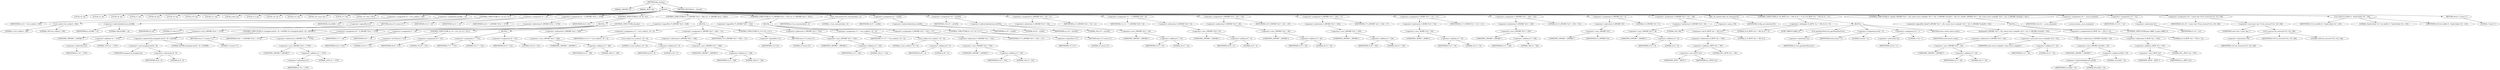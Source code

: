 digraph tftp_connect {  
"1000116" [label = "(METHOD,tftp_connect)" ]
"1000117" [label = "(PARAM,_DWORD *a1)" ]
"1000118" [label = "(PARAM,_BYTE *a2)" ]
"1000119" [label = "(BLOCK,,)" ]
"1000120" [label = "(LOCAL,v4: int)" ]
"1000121" [label = "(LOCAL,v5: int)" ]
"1000122" [label = "(LOCAL,v6: int)" ]
"1000123" [label = "(LOCAL,v7: int)" ]
"1000124" [label = "(LOCAL,v8: int)" ]
"1000125" [label = "(LOCAL,v9: int)" ]
"1000126" [label = "(LOCAL,v10: int)" ]
"1000127" [label = "(LOCAL,v11: int)" ]
"1000128" [label = "(LOCAL,result: int)" ]
"1000129" [label = "(LOCAL,v13: int)" ]
"1000130" [label = "(LOCAL,v14: int *)" ]
"1000131" [label = "(LOCAL,v15: int)" ]
"1000132" [label = "(LOCAL,v16: const char *)" ]
"1000133" [label = "(LOCAL,v17: int)" ]
"1000134" [label = "(LOCAL,v18: char [ 128 ])" ]
"1000135" [label = "(<operator>.assignment,v4 = Curl_ccalloc(1, 336))" ]
"1000136" [label = "(IDENTIFIER,v4,v4 = Curl_ccalloc(1, 336))" ]
"1000137" [label = "(Curl_ccalloc,Curl_ccalloc(1, 336))" ]
"1000138" [label = "(LITERAL,1,Curl_ccalloc(1, 336))" ]
"1000139" [label = "(LITERAL,336,Curl_ccalloc(1, 336))" ]
"1000140" [label = "(<operator>.assignment,a1[188] = v4)" ]
"1000141" [label = "(<operator>.indirectIndexAccess,a1[188])" ]
"1000142" [label = "(IDENTIFIER,a1,a1[188] = v4)" ]
"1000143" [label = "(LITERAL,188,a1[188] = v4)" ]
"1000144" [label = "(IDENTIFIER,v4,a1[188] = v4)" ]
"1000145" [label = "(CONTROL_STRUCTURE,if ( !v4 ),if ( !v4 ))" ]
"1000146" [label = "(<operator>.logicalNot,!v4)" ]
"1000147" [label = "(IDENTIFIER,v4,!v4)" ]
"1000148" [label = "(RETURN,return 27;,return 27;)" ]
"1000149" [label = "(LITERAL,27,return 27;)" ]
"1000150" [label = "(<operator>.assignment,v5 = v4)" ]
"1000151" [label = "(IDENTIFIER,v5,v5 = v4)" ]
"1000152" [label = "(IDENTIFIER,v4,v5 = v4)" ]
"1000153" [label = "(<operator>.assignment,v6 = *(_DWORD *)(*a1 + 1576))" ]
"1000154" [label = "(IDENTIFIER,v6,v6 = *(_DWORD *)(*a1 + 1576))" ]
"1000155" [label = "(<operator>.indirection,*(_DWORD *)(*a1 + 1576))" ]
"1000156" [label = "(<operator>.cast,(_DWORD *)(*a1 + 1576))" ]
"1000157" [label = "(UNKNOWN,_DWORD *,_DWORD *)" ]
"1000158" [label = "(<operator>.addition,*a1 + 1576)" ]
"1000159" [label = "(<operator>.indirection,*a1)" ]
"1000160" [label = "(IDENTIFIER,a1,*a1 + 1576)" ]
"1000161" [label = "(LITERAL,1576,*a1 + 1576)" ]
"1000162" [label = "(CONTROL_STRUCTURE,if ( v6 ),if ( v6 ))" ]
"1000163" [label = "(IDENTIFIER,v6,if ( v6 ))" ]
"1000164" [label = "(BLOCK,,)" ]
"1000165" [label = "(CONTROL_STRUCTURE,if ( (unsigned int)(v6 - 8) > 0xFFB0 ),if ( (unsigned int)(v6 - 8) > 0xFFB0 ))" ]
"1000166" [label = "(<operator>.greaterThan,(unsigned int)(v6 - 8) > 0xFFB0)" ]
"1000167" [label = "(<operator>.cast,(unsigned int)(v6 - 8))" ]
"1000168" [label = "(UNKNOWN,unsigned int,unsigned int)" ]
"1000169" [label = "(<operator>.subtraction,v6 - 8)" ]
"1000170" [label = "(IDENTIFIER,v6,v6 - 8)" ]
"1000171" [label = "(LITERAL,8,v6 - 8)" ]
"1000172" [label = "(LITERAL,0xFFB0,(unsigned int)(v6 - 8) > 0xFFB0)" ]
"1000173" [label = "(RETURN,return 71;,return 71;)" ]
"1000174" [label = "(LITERAL,71,return 71;)" ]
"1000175" [label = "(<operator>.assignment,v8 = *(_DWORD *)(*a1 + 1576))" ]
"1000176" [label = "(IDENTIFIER,v8,v8 = *(_DWORD *)(*a1 + 1576))" ]
"1000177" [label = "(<operator>.indirection,*(_DWORD *)(*a1 + 1576))" ]
"1000178" [label = "(<operator>.cast,(_DWORD *)(*a1 + 1576))" ]
"1000179" [label = "(UNKNOWN,_DWORD *,_DWORD *)" ]
"1000180" [label = "(<operator>.addition,*a1 + 1576)" ]
"1000181" [label = "(<operator>.indirection,*a1)" ]
"1000182" [label = "(IDENTIFIER,a1,*a1 + 1576)" ]
"1000183" [label = "(LITERAL,1576,*a1 + 1576)" ]
"1000184" [label = "(<operator>.assignment,v7 = v8)" ]
"1000185" [label = "(IDENTIFIER,v7,v7 = v8)" ]
"1000186" [label = "(IDENTIFIER,v8,v7 = v8)" ]
"1000187" [label = "(CONTROL_STRUCTURE,if ( v6 < 512 ),if ( v6 < 512 ))" ]
"1000188" [label = "(<operator>.lessThan,v6 < 512)" ]
"1000189" [label = "(IDENTIFIER,v6,v6 < 512)" ]
"1000190" [label = "(LITERAL,512,v6 < 512)" ]
"1000191" [label = "(<operator>.assignment,v8 = 512)" ]
"1000192" [label = "(IDENTIFIER,v8,v8 = 512)" ]
"1000193" [label = "(LITERAL,512,v8 = 512)" ]
"1000194" [label = "(CONTROL_STRUCTURE,else,else)" ]
"1000195" [label = "(BLOCK,,)" ]
"1000196" [label = "(<operator>.assignment,v7 = 512)" ]
"1000197" [label = "(IDENTIFIER,v7,v7 = 512)" ]
"1000198" [label = "(LITERAL,512,v7 = 512)" ]
"1000199" [label = "(<operator>.assignment,v8 = 512)" ]
"1000200" [label = "(IDENTIFIER,v8,v8 = 512)" ]
"1000201" [label = "(LITERAL,512,v8 = 512)" ]
"1000202" [label = "(CONTROL_STRUCTURE,if ( !*(_DWORD *)(v4 + 328) ),if ( !*(_DWORD *)(v4 + 328) ))" ]
"1000203" [label = "(<operator>.logicalNot,!*(_DWORD *)(v4 + 328))" ]
"1000204" [label = "(<operator>.indirection,*(_DWORD *)(v4 + 328))" ]
"1000205" [label = "(<operator>.cast,(_DWORD *)(v4 + 328))" ]
"1000206" [label = "(UNKNOWN,_DWORD *,_DWORD *)" ]
"1000207" [label = "(<operator>.addition,v4 + 328)" ]
"1000208" [label = "(IDENTIFIER,v4,v4 + 328)" ]
"1000209" [label = "(LITERAL,328,v4 + 328)" ]
"1000210" [label = "(BLOCK,,)" ]
"1000211" [label = "(<operator>.assignment,v13 = Curl_ccalloc(1, v8 + 4))" ]
"1000212" [label = "(IDENTIFIER,v13,v13 = Curl_ccalloc(1, v8 + 4))" ]
"1000213" [label = "(Curl_ccalloc,Curl_ccalloc(1, v8 + 4))" ]
"1000214" [label = "(LITERAL,1,Curl_ccalloc(1, v8 + 4))" ]
"1000215" [label = "(<operator>.addition,v8 + 4)" ]
"1000216" [label = "(IDENTIFIER,v8,v8 + 4)" ]
"1000217" [label = "(LITERAL,4,v8 + 4)" ]
"1000218" [label = "(<operator>.assignment,*(_DWORD *)(v5 + 328) = v13)" ]
"1000219" [label = "(<operator>.indirection,*(_DWORD *)(v5 + 328))" ]
"1000220" [label = "(<operator>.cast,(_DWORD *)(v5 + 328))" ]
"1000221" [label = "(UNKNOWN,_DWORD *,_DWORD *)" ]
"1000222" [label = "(<operator>.addition,v5 + 328)" ]
"1000223" [label = "(IDENTIFIER,v5,v5 + 328)" ]
"1000224" [label = "(LITERAL,328,v5 + 328)" ]
"1000225" [label = "(IDENTIFIER,v13,*(_DWORD *)(v5 + 328) = v13)" ]
"1000226" [label = "(CONTROL_STRUCTURE,if ( !v13 ),if ( !v13 ))" ]
"1000227" [label = "(<operator>.logicalNot,!v13)" ]
"1000228" [label = "(IDENTIFIER,v13,!v13)" ]
"1000229" [label = "(RETURN,return 27;,return 27;)" ]
"1000230" [label = "(LITERAL,27,return 27;)" ]
"1000231" [label = "(CONTROL_STRUCTURE,if ( !*(_DWORD *)(v5 + 332) ),if ( !*(_DWORD *)(v5 + 332) ))" ]
"1000232" [label = "(<operator>.logicalNot,!*(_DWORD *)(v5 + 332))" ]
"1000233" [label = "(<operator>.indirection,*(_DWORD *)(v5 + 332))" ]
"1000234" [label = "(<operator>.cast,(_DWORD *)(v5 + 332))" ]
"1000235" [label = "(UNKNOWN,_DWORD *,_DWORD *)" ]
"1000236" [label = "(<operator>.addition,v5 + 332)" ]
"1000237" [label = "(IDENTIFIER,v5,v5 + 332)" ]
"1000238" [label = "(LITERAL,332,v5 + 332)" ]
"1000239" [label = "(BLOCK,,)" ]
"1000240" [label = "(<operator>.assignment,v17 = Curl_ccalloc(1, v8 + 4))" ]
"1000241" [label = "(IDENTIFIER,v17,v17 = Curl_ccalloc(1, v8 + 4))" ]
"1000242" [label = "(Curl_ccalloc,Curl_ccalloc(1, v8 + 4))" ]
"1000243" [label = "(LITERAL,1,Curl_ccalloc(1, v8 + 4))" ]
"1000244" [label = "(<operator>.addition,v8 + 4)" ]
"1000245" [label = "(IDENTIFIER,v8,v8 + 4)" ]
"1000246" [label = "(LITERAL,4,v8 + 4)" ]
"1000247" [label = "(<operator>.assignment,*(_DWORD *)(v5 + 332) = v17)" ]
"1000248" [label = "(<operator>.indirection,*(_DWORD *)(v5 + 332))" ]
"1000249" [label = "(<operator>.cast,(_DWORD *)(v5 + 332))" ]
"1000250" [label = "(UNKNOWN,_DWORD *,_DWORD *)" ]
"1000251" [label = "(<operator>.addition,v5 + 332)" ]
"1000252" [label = "(IDENTIFIER,v5,v5 + 332)" ]
"1000253" [label = "(LITERAL,332,v5 + 332)" ]
"1000254" [label = "(IDENTIFIER,v17,*(_DWORD *)(v5 + 332) = v17)" ]
"1000255" [label = "(CONTROL_STRUCTURE,if ( !v17 ),if ( !v17 ))" ]
"1000256" [label = "(<operator>.logicalNot,!v17)" ]
"1000257" [label = "(IDENTIFIER,v17,!v17)" ]
"1000258" [label = "(RETURN,return 27;,return 27;)" ]
"1000259" [label = "(LITERAL,27,return 27;)" ]
"1000260" [label = "(Curl_conncontrol,Curl_conncontrol(a1, 1))" ]
"1000261" [label = "(IDENTIFIER,a1,Curl_conncontrol(a1, 1))" ]
"1000262" [label = "(LITERAL,1,Curl_conncontrol(a1, 1))" ]
"1000263" [label = "(<operator>.assignment,v9 = a1[20])" ]
"1000264" [label = "(IDENTIFIER,v9,v9 = a1[20])" ]
"1000265" [label = "(<operator>.indirectIndexAccess,a1[20])" ]
"1000266" [label = "(IDENTIFIER,a1,v9 = a1[20])" ]
"1000267" [label = "(LITERAL,20,v9 = a1[20])" ]
"1000268" [label = "(<operator>.assignment,v10 = a1[105])" ]
"1000269" [label = "(IDENTIFIER,v10,v10 = a1[105])" ]
"1000270" [label = "(<operator>.indirectIndexAccess,a1[105])" ]
"1000271" [label = "(IDENTIFIER,a1,v10 = a1[105])" ]
"1000272" [label = "(LITERAL,105,v10 = a1[105])" ]
"1000273" [label = "(<operator>.assignment,*(_DWORD *)(v5 + 16) = a1)" ]
"1000274" [label = "(<operator>.indirection,*(_DWORD *)(v5 + 16))" ]
"1000275" [label = "(<operator>.cast,(_DWORD *)(v5 + 16))" ]
"1000276" [label = "(UNKNOWN,_DWORD *,_DWORD *)" ]
"1000277" [label = "(<operator>.addition,v5 + 16)" ]
"1000278" [label = "(IDENTIFIER,v5,v5 + 16)" ]
"1000279" [label = "(LITERAL,16,v5 + 16)" ]
"1000280" [label = "(IDENTIFIER,a1,*(_DWORD *)(v5 + 16) = a1)" ]
"1000281" [label = "(<operator>.assignment,v11 = *(_DWORD *)(v9 + 4))" ]
"1000282" [label = "(IDENTIFIER,v11,v11 = *(_DWORD *)(v9 + 4))" ]
"1000283" [label = "(<operator>.indirection,*(_DWORD *)(v9 + 4))" ]
"1000284" [label = "(<operator>.cast,(_DWORD *)(v9 + 4))" ]
"1000285" [label = "(UNKNOWN,_DWORD *,_DWORD *)" ]
"1000286" [label = "(<operator>.addition,v9 + 4)" ]
"1000287" [label = "(IDENTIFIER,v9,v9 + 4)" ]
"1000288" [label = "(LITERAL,4,v9 + 4)" ]
"1000289" [label = "(<operator>.assignment,*(_DWORD *)(v5 + 20) = v10)" ]
"1000290" [label = "(<operator>.indirection,*(_DWORD *)(v5 + 20))" ]
"1000291" [label = "(<operator>.cast,(_DWORD *)(v5 + 20))" ]
"1000292" [label = "(UNKNOWN,_DWORD *,_DWORD *)" ]
"1000293" [label = "(<operator>.addition,v5 + 20)" ]
"1000294" [label = "(IDENTIFIER,v5,v5 + 20)" ]
"1000295" [label = "(LITERAL,20,v5 + 20)" ]
"1000296" [label = "(IDENTIFIER,v10,*(_DWORD *)(v5 + 20) = v10)" ]
"1000297" [label = "(<operator>.assignment,*(_DWORD *)(v5 + 324) = v7)" ]
"1000298" [label = "(<operator>.indirection,*(_DWORD *)(v5 + 324))" ]
"1000299" [label = "(<operator>.cast,(_DWORD *)(v5 + 324))" ]
"1000300" [label = "(UNKNOWN,_DWORD *,_DWORD *)" ]
"1000301" [label = "(<operator>.addition,v5 + 324)" ]
"1000302" [label = "(IDENTIFIER,v5,v5 + 324)" ]
"1000303" [label = "(LITERAL,324,v5 + 324)" ]
"1000304" [label = "(IDENTIFIER,v7,*(_DWORD *)(v5 + 324) = v7)" ]
"1000305" [label = "(<operator>.assignment,*(_WORD *)(v5 + 52) = v11)" ]
"1000306" [label = "(<operator>.indirection,*(_WORD *)(v5 + 52))" ]
"1000307" [label = "(<operator>.cast,(_WORD *)(v5 + 52))" ]
"1000308" [label = "(UNKNOWN,_WORD *,_WORD *)" ]
"1000309" [label = "(<operator>.addition,v5 + 52)" ]
"1000310" [label = "(IDENTIFIER,v5,v5 + 52)" ]
"1000311" [label = "(LITERAL,52,v5 + 52)" ]
"1000312" [label = "(IDENTIFIER,v11,*(_WORD *)(v5 + 52) = v11)" ]
"1000313" [label = "(<operator>.assignment,*(_DWORD *)(v5 + 320) = 512)" ]
"1000314" [label = "(<operator>.indirection,*(_DWORD *)(v5 + 320))" ]
"1000315" [label = "(<operator>.cast,(_DWORD *)(v5 + 320))" ]
"1000316" [label = "(UNKNOWN,_DWORD *,_DWORD *)" ]
"1000317" [label = "(<operator>.addition,v5 + 320)" ]
"1000318" [label = "(IDENTIFIER,v5,v5 + 320)" ]
"1000319" [label = "(LITERAL,320,v5 + 320)" ]
"1000320" [label = "(LITERAL,512,*(_DWORD *)(v5 + 320) = 512)" ]
"1000321" [label = "(<operator>.assignment,*(_DWORD *)v5 = 0)" ]
"1000322" [label = "(<operator>.indirection,*(_DWORD *)v5)" ]
"1000323" [label = "(<operator>.cast,(_DWORD *)v5)" ]
"1000324" [label = "(UNKNOWN,_DWORD *,_DWORD *)" ]
"1000325" [label = "(IDENTIFIER,v5,(_DWORD *)v5)" ]
"1000326" [label = "(LITERAL,0,*(_DWORD *)v5 = 0)" ]
"1000327" [label = "(<operator>.assignment,*(_DWORD *)(v5 + 8) = -100)" ]
"1000328" [label = "(<operator>.indirection,*(_DWORD *)(v5 + 8))" ]
"1000329" [label = "(<operator>.cast,(_DWORD *)(v5 + 8))" ]
"1000330" [label = "(UNKNOWN,_DWORD *,_DWORD *)" ]
"1000331" [label = "(<operator>.addition,v5 + 8)" ]
"1000332" [label = "(IDENTIFIER,v5,v5 + 8)" ]
"1000333" [label = "(LITERAL,8,v5 + 8)" ]
"1000334" [label = "(<operator>.minus,-100)" ]
"1000335" [label = "(LITERAL,100,-100)" ]
"1000336" [label = "(tftp_set_timeouts,tftp_set_timeouts(v5))" ]
"1000337" [label = "(IDENTIFIER,v5,tftp_set_timeouts(v5))" ]
"1000338" [label = "(CONTROL_STRUCTURE,if ( (*((_BYTE *)a1 + 591) & 2) != 0 ),if ( (*((_BYTE *)a1 + 591) & 2) != 0 ))" ]
"1000339" [label = "(<operator>.notEquals,(*((_BYTE *)a1 + 591) & 2) != 0)" ]
"1000340" [label = "(<operator>.and,*((_BYTE *)a1 + 591) & 2)" ]
"1000341" [label = "(<operator>.indirection,*((_BYTE *)a1 + 591))" ]
"1000342" [label = "(<operator>.addition,(_BYTE *)a1 + 591)" ]
"1000343" [label = "(<operator>.cast,(_BYTE *)a1)" ]
"1000344" [label = "(UNKNOWN,_BYTE *,_BYTE *)" ]
"1000345" [label = "(IDENTIFIER,a1,(_BYTE *)a1)" ]
"1000346" [label = "(LITERAL,591,(_BYTE *)a1 + 591)" ]
"1000347" [label = "(LITERAL,2,*((_BYTE *)a1 + 591) & 2)" ]
"1000348" [label = "(LITERAL,0,(*((_BYTE *)a1 + 591) & 2) != 0)" ]
"1000349" [label = "(BLOCK,,)" ]
"1000350" [label = "(JUMP_TARGET,LABEL_9)" ]
"1000351" [label = "(Curl_pgrsStartNow,Curl_pgrsStartNow(*a1))" ]
"1000352" [label = "(<operator>.indirection,*a1)" ]
"1000353" [label = "(IDENTIFIER,a1,Curl_pgrsStartNow(*a1))" ]
"1000354" [label = "(<operator>.assignment,result = 0)" ]
"1000355" [label = "(IDENTIFIER,result,result = 0)" ]
"1000356" [label = "(LITERAL,0,result = 0)" ]
"1000357" [label = "(<operator>.assignment,*a2 = 1)" ]
"1000358" [label = "(<operator>.indirection,*a2)" ]
"1000359" [label = "(IDENTIFIER,a2,*a2 = 1)" ]
"1000360" [label = "(LITERAL,1,*a2 = 1)" ]
"1000361" [label = "(RETURN,return result;,return result;)" ]
"1000362" [label = "(IDENTIFIER,result,return result;)" ]
"1000363" [label = "(CONTROL_STRUCTURE,if ( !bind(*(_DWORD *)(v5 + 20), (const struct sockaddr *)(v5 + 52), *(_DWORD *)(a1[20] + 16)) ),if ( !bind(*(_DWORD *)(v5 + 20), (const struct sockaddr *)(v5 + 52), *(_DWORD *)(a1[20] + 16)) ))" ]
"1000364" [label = "(<operator>.logicalNot,!bind(*(_DWORD *)(v5 + 20), (const struct sockaddr *)(v5 + 52), *(_DWORD *)(a1[20] + 16)))" ]
"1000365" [label = "(bind,bind(*(_DWORD *)(v5 + 20), (const struct sockaddr *)(v5 + 52), *(_DWORD *)(a1[20] + 16)))" ]
"1000366" [label = "(<operator>.indirection,*(_DWORD *)(v5 + 20))" ]
"1000367" [label = "(<operator>.cast,(_DWORD *)(v5 + 20))" ]
"1000368" [label = "(UNKNOWN,_DWORD *,_DWORD *)" ]
"1000369" [label = "(<operator>.addition,v5 + 20)" ]
"1000370" [label = "(IDENTIFIER,v5,v5 + 20)" ]
"1000371" [label = "(LITERAL,20,v5 + 20)" ]
"1000372" [label = "(<operator>.cast,(const struct sockaddr *)(v5 + 52))" ]
"1000373" [label = "(UNKNOWN,const struct sockaddr *,const struct sockaddr *)" ]
"1000374" [label = "(<operator>.addition,v5 + 52)" ]
"1000375" [label = "(IDENTIFIER,v5,v5 + 52)" ]
"1000376" [label = "(LITERAL,52,v5 + 52)" ]
"1000377" [label = "(<operator>.indirection,*(_DWORD *)(a1[20] + 16))" ]
"1000378" [label = "(<operator>.cast,(_DWORD *)(a1[20] + 16))" ]
"1000379" [label = "(UNKNOWN,_DWORD *,_DWORD *)" ]
"1000380" [label = "(<operator>.addition,a1[20] + 16)" ]
"1000381" [label = "(<operator>.indirectIndexAccess,a1[20])" ]
"1000382" [label = "(IDENTIFIER,a1,a1[20] + 16)" ]
"1000383" [label = "(LITERAL,20,a1[20] + 16)" ]
"1000384" [label = "(LITERAL,16,a1[20] + 16)" ]
"1000385" [label = "(BLOCK,,)" ]
"1000386" [label = "(<operators>.assignmentOr,*((_BYTE *)a1 + 591) |= 2u)" ]
"1000387" [label = "(<operator>.indirection,*((_BYTE *)a1 + 591))" ]
"1000388" [label = "(<operator>.addition,(_BYTE *)a1 + 591)" ]
"1000389" [label = "(<operator>.cast,(_BYTE *)a1)" ]
"1000390" [label = "(UNKNOWN,_BYTE *,_BYTE *)" ]
"1000391" [label = "(IDENTIFIER,a1,(_BYTE *)a1)" ]
"1000392" [label = "(LITERAL,591,(_BYTE *)a1 + 591)" ]
"1000393" [label = "(LITERAL,2u,*((_BYTE *)a1 + 591) |= 2u)" ]
"1000394" [label = "(CONTROL_STRUCTURE,goto LABEL_9;,goto LABEL_9;)" ]
"1000395" [label = "(<operator>.assignment,v14 = _errno_location())" ]
"1000396" [label = "(IDENTIFIER,v14,v14 = _errno_location())" ]
"1000397" [label = "(_errno_location,_errno_location())" ]
"1000398" [label = "(<operator>.assignment,v15 = *a1)" ]
"1000399" [label = "(IDENTIFIER,v15,v15 = *a1)" ]
"1000400" [label = "(<operator>.indirection,*a1)" ]
"1000401" [label = "(IDENTIFIER,a1,v15 = *a1)" ]
"1000402" [label = "(<operator>.assignment,v16 = (const char *)Curl_strerror(*v14, v18, 128))" ]
"1000403" [label = "(IDENTIFIER,v16,v16 = (const char *)Curl_strerror(*v14, v18, 128))" ]
"1000404" [label = "(<operator>.cast,(const char *)Curl_strerror(*v14, v18, 128))" ]
"1000405" [label = "(UNKNOWN,const char *,const char *)" ]
"1000406" [label = "(Curl_strerror,Curl_strerror(*v14, v18, 128))" ]
"1000407" [label = "(<operator>.indirection,*v14)" ]
"1000408" [label = "(IDENTIFIER,v14,Curl_strerror(*v14, v18, 128))" ]
"1000409" [label = "(IDENTIFIER,v18,Curl_strerror(*v14, v18, 128))" ]
"1000410" [label = "(LITERAL,128,Curl_strerror(*v14, v18, 128))" ]
"1000411" [label = "(Curl_failf,Curl_failf(v15, \"bind() failed; %s\", v16))" ]
"1000412" [label = "(IDENTIFIER,v15,Curl_failf(v15, \"bind() failed; %s\", v16))" ]
"1000413" [label = "(LITERAL,\"bind() failed; %s\",Curl_failf(v15, \"bind() failed; %s\", v16))" ]
"1000414" [label = "(IDENTIFIER,v16,Curl_failf(v15, \"bind() failed; %s\", v16))" ]
"1000415" [label = "(RETURN,return 7;,return 7;)" ]
"1000416" [label = "(LITERAL,7,return 7;)" ]
"1000417" [label = "(METHOD_RETURN,int __fastcall)" ]
  "1000116" -> "1000117" 
  "1000116" -> "1000118" 
  "1000116" -> "1000119" 
  "1000116" -> "1000417" 
  "1000119" -> "1000120" 
  "1000119" -> "1000121" 
  "1000119" -> "1000122" 
  "1000119" -> "1000123" 
  "1000119" -> "1000124" 
  "1000119" -> "1000125" 
  "1000119" -> "1000126" 
  "1000119" -> "1000127" 
  "1000119" -> "1000128" 
  "1000119" -> "1000129" 
  "1000119" -> "1000130" 
  "1000119" -> "1000131" 
  "1000119" -> "1000132" 
  "1000119" -> "1000133" 
  "1000119" -> "1000134" 
  "1000119" -> "1000135" 
  "1000119" -> "1000140" 
  "1000119" -> "1000145" 
  "1000119" -> "1000150" 
  "1000119" -> "1000153" 
  "1000119" -> "1000162" 
  "1000119" -> "1000202" 
  "1000119" -> "1000231" 
  "1000119" -> "1000260" 
  "1000119" -> "1000263" 
  "1000119" -> "1000268" 
  "1000119" -> "1000273" 
  "1000119" -> "1000281" 
  "1000119" -> "1000289" 
  "1000119" -> "1000297" 
  "1000119" -> "1000305" 
  "1000119" -> "1000313" 
  "1000119" -> "1000321" 
  "1000119" -> "1000327" 
  "1000119" -> "1000336" 
  "1000119" -> "1000338" 
  "1000119" -> "1000363" 
  "1000119" -> "1000395" 
  "1000119" -> "1000398" 
  "1000119" -> "1000402" 
  "1000119" -> "1000411" 
  "1000119" -> "1000415" 
  "1000135" -> "1000136" 
  "1000135" -> "1000137" 
  "1000137" -> "1000138" 
  "1000137" -> "1000139" 
  "1000140" -> "1000141" 
  "1000140" -> "1000144" 
  "1000141" -> "1000142" 
  "1000141" -> "1000143" 
  "1000145" -> "1000146" 
  "1000145" -> "1000148" 
  "1000146" -> "1000147" 
  "1000148" -> "1000149" 
  "1000150" -> "1000151" 
  "1000150" -> "1000152" 
  "1000153" -> "1000154" 
  "1000153" -> "1000155" 
  "1000155" -> "1000156" 
  "1000156" -> "1000157" 
  "1000156" -> "1000158" 
  "1000158" -> "1000159" 
  "1000158" -> "1000161" 
  "1000159" -> "1000160" 
  "1000162" -> "1000163" 
  "1000162" -> "1000164" 
  "1000162" -> "1000194" 
  "1000164" -> "1000165" 
  "1000164" -> "1000175" 
  "1000164" -> "1000184" 
  "1000164" -> "1000187" 
  "1000165" -> "1000166" 
  "1000165" -> "1000173" 
  "1000166" -> "1000167" 
  "1000166" -> "1000172" 
  "1000167" -> "1000168" 
  "1000167" -> "1000169" 
  "1000169" -> "1000170" 
  "1000169" -> "1000171" 
  "1000173" -> "1000174" 
  "1000175" -> "1000176" 
  "1000175" -> "1000177" 
  "1000177" -> "1000178" 
  "1000178" -> "1000179" 
  "1000178" -> "1000180" 
  "1000180" -> "1000181" 
  "1000180" -> "1000183" 
  "1000181" -> "1000182" 
  "1000184" -> "1000185" 
  "1000184" -> "1000186" 
  "1000187" -> "1000188" 
  "1000187" -> "1000191" 
  "1000188" -> "1000189" 
  "1000188" -> "1000190" 
  "1000191" -> "1000192" 
  "1000191" -> "1000193" 
  "1000194" -> "1000195" 
  "1000195" -> "1000196" 
  "1000195" -> "1000199" 
  "1000196" -> "1000197" 
  "1000196" -> "1000198" 
  "1000199" -> "1000200" 
  "1000199" -> "1000201" 
  "1000202" -> "1000203" 
  "1000202" -> "1000210" 
  "1000203" -> "1000204" 
  "1000204" -> "1000205" 
  "1000205" -> "1000206" 
  "1000205" -> "1000207" 
  "1000207" -> "1000208" 
  "1000207" -> "1000209" 
  "1000210" -> "1000211" 
  "1000210" -> "1000218" 
  "1000210" -> "1000226" 
  "1000211" -> "1000212" 
  "1000211" -> "1000213" 
  "1000213" -> "1000214" 
  "1000213" -> "1000215" 
  "1000215" -> "1000216" 
  "1000215" -> "1000217" 
  "1000218" -> "1000219" 
  "1000218" -> "1000225" 
  "1000219" -> "1000220" 
  "1000220" -> "1000221" 
  "1000220" -> "1000222" 
  "1000222" -> "1000223" 
  "1000222" -> "1000224" 
  "1000226" -> "1000227" 
  "1000226" -> "1000229" 
  "1000227" -> "1000228" 
  "1000229" -> "1000230" 
  "1000231" -> "1000232" 
  "1000231" -> "1000239" 
  "1000232" -> "1000233" 
  "1000233" -> "1000234" 
  "1000234" -> "1000235" 
  "1000234" -> "1000236" 
  "1000236" -> "1000237" 
  "1000236" -> "1000238" 
  "1000239" -> "1000240" 
  "1000239" -> "1000247" 
  "1000239" -> "1000255" 
  "1000240" -> "1000241" 
  "1000240" -> "1000242" 
  "1000242" -> "1000243" 
  "1000242" -> "1000244" 
  "1000244" -> "1000245" 
  "1000244" -> "1000246" 
  "1000247" -> "1000248" 
  "1000247" -> "1000254" 
  "1000248" -> "1000249" 
  "1000249" -> "1000250" 
  "1000249" -> "1000251" 
  "1000251" -> "1000252" 
  "1000251" -> "1000253" 
  "1000255" -> "1000256" 
  "1000255" -> "1000258" 
  "1000256" -> "1000257" 
  "1000258" -> "1000259" 
  "1000260" -> "1000261" 
  "1000260" -> "1000262" 
  "1000263" -> "1000264" 
  "1000263" -> "1000265" 
  "1000265" -> "1000266" 
  "1000265" -> "1000267" 
  "1000268" -> "1000269" 
  "1000268" -> "1000270" 
  "1000270" -> "1000271" 
  "1000270" -> "1000272" 
  "1000273" -> "1000274" 
  "1000273" -> "1000280" 
  "1000274" -> "1000275" 
  "1000275" -> "1000276" 
  "1000275" -> "1000277" 
  "1000277" -> "1000278" 
  "1000277" -> "1000279" 
  "1000281" -> "1000282" 
  "1000281" -> "1000283" 
  "1000283" -> "1000284" 
  "1000284" -> "1000285" 
  "1000284" -> "1000286" 
  "1000286" -> "1000287" 
  "1000286" -> "1000288" 
  "1000289" -> "1000290" 
  "1000289" -> "1000296" 
  "1000290" -> "1000291" 
  "1000291" -> "1000292" 
  "1000291" -> "1000293" 
  "1000293" -> "1000294" 
  "1000293" -> "1000295" 
  "1000297" -> "1000298" 
  "1000297" -> "1000304" 
  "1000298" -> "1000299" 
  "1000299" -> "1000300" 
  "1000299" -> "1000301" 
  "1000301" -> "1000302" 
  "1000301" -> "1000303" 
  "1000305" -> "1000306" 
  "1000305" -> "1000312" 
  "1000306" -> "1000307" 
  "1000307" -> "1000308" 
  "1000307" -> "1000309" 
  "1000309" -> "1000310" 
  "1000309" -> "1000311" 
  "1000313" -> "1000314" 
  "1000313" -> "1000320" 
  "1000314" -> "1000315" 
  "1000315" -> "1000316" 
  "1000315" -> "1000317" 
  "1000317" -> "1000318" 
  "1000317" -> "1000319" 
  "1000321" -> "1000322" 
  "1000321" -> "1000326" 
  "1000322" -> "1000323" 
  "1000323" -> "1000324" 
  "1000323" -> "1000325" 
  "1000327" -> "1000328" 
  "1000327" -> "1000334" 
  "1000328" -> "1000329" 
  "1000329" -> "1000330" 
  "1000329" -> "1000331" 
  "1000331" -> "1000332" 
  "1000331" -> "1000333" 
  "1000334" -> "1000335" 
  "1000336" -> "1000337" 
  "1000338" -> "1000339" 
  "1000338" -> "1000349" 
  "1000339" -> "1000340" 
  "1000339" -> "1000348" 
  "1000340" -> "1000341" 
  "1000340" -> "1000347" 
  "1000341" -> "1000342" 
  "1000342" -> "1000343" 
  "1000342" -> "1000346" 
  "1000343" -> "1000344" 
  "1000343" -> "1000345" 
  "1000349" -> "1000350" 
  "1000349" -> "1000351" 
  "1000349" -> "1000354" 
  "1000349" -> "1000357" 
  "1000349" -> "1000361" 
  "1000351" -> "1000352" 
  "1000352" -> "1000353" 
  "1000354" -> "1000355" 
  "1000354" -> "1000356" 
  "1000357" -> "1000358" 
  "1000357" -> "1000360" 
  "1000358" -> "1000359" 
  "1000361" -> "1000362" 
  "1000363" -> "1000364" 
  "1000363" -> "1000385" 
  "1000364" -> "1000365" 
  "1000365" -> "1000366" 
  "1000365" -> "1000372" 
  "1000365" -> "1000377" 
  "1000366" -> "1000367" 
  "1000367" -> "1000368" 
  "1000367" -> "1000369" 
  "1000369" -> "1000370" 
  "1000369" -> "1000371" 
  "1000372" -> "1000373" 
  "1000372" -> "1000374" 
  "1000374" -> "1000375" 
  "1000374" -> "1000376" 
  "1000377" -> "1000378" 
  "1000378" -> "1000379" 
  "1000378" -> "1000380" 
  "1000380" -> "1000381" 
  "1000380" -> "1000384" 
  "1000381" -> "1000382" 
  "1000381" -> "1000383" 
  "1000385" -> "1000386" 
  "1000385" -> "1000394" 
  "1000386" -> "1000387" 
  "1000386" -> "1000393" 
  "1000387" -> "1000388" 
  "1000388" -> "1000389" 
  "1000388" -> "1000392" 
  "1000389" -> "1000390" 
  "1000389" -> "1000391" 
  "1000395" -> "1000396" 
  "1000395" -> "1000397" 
  "1000398" -> "1000399" 
  "1000398" -> "1000400" 
  "1000400" -> "1000401" 
  "1000402" -> "1000403" 
  "1000402" -> "1000404" 
  "1000404" -> "1000405" 
  "1000404" -> "1000406" 
  "1000406" -> "1000407" 
  "1000406" -> "1000409" 
  "1000406" -> "1000410" 
  "1000407" -> "1000408" 
  "1000411" -> "1000412" 
  "1000411" -> "1000413" 
  "1000411" -> "1000414" 
  "1000415" -> "1000416" 
}
